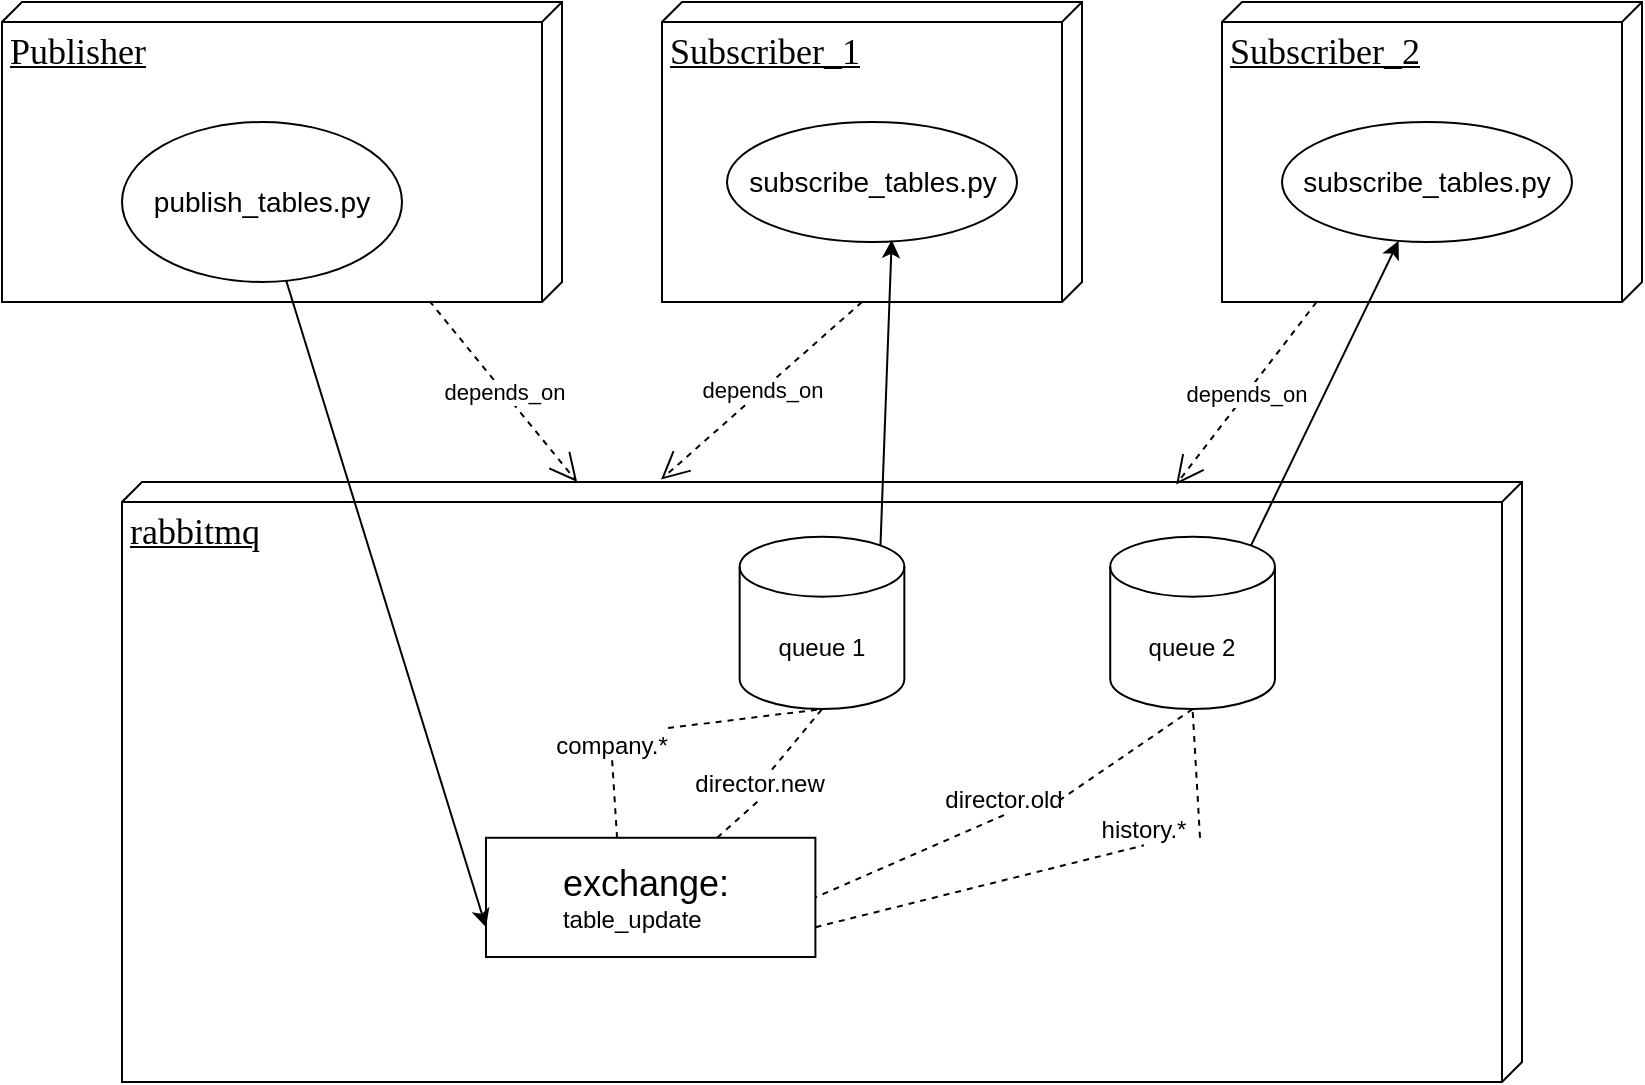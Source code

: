 <mxfile version="14.6.13" type="device"><diagram name="Page-1" id="5f0bae14-7c28-e335-631c-24af17079c00"><mxGraphModel dx="2124" dy="592" grid="1" gridSize="10" guides="1" tooltips="1" connect="1" arrows="1" fold="1" page="1" pageScale="1" pageWidth="1100" pageHeight="850" background="#ffffff" math="0" shadow="0"><root><mxCell id="0"/><mxCell id="1" parent="0"/><mxCell id="RGXtOIfuUZ1kuegpnDHN-4" value="" style="group" parent="1" vertex="1" connectable="0"><mxGeometry x="40" y="410" width="700" height="300" as="geometry"/></mxCell><mxCell id="39150e848f15840c-3" value="&lt;font style=&quot;font-size: 18px&quot;&gt;rabbitmq&lt;/font&gt;" style="verticalAlign=top;align=left;spacingTop=8;spacingLeft=2;spacingRight=12;shape=cube;size=10;direction=south;fontStyle=4;html=1;rounded=0;shadow=0;comic=0;labelBackgroundColor=none;strokeWidth=1;fontFamily=Verdana;fontSize=12" parent="RGXtOIfuUZ1kuegpnDHN-4" vertex="1"><mxGeometry width="700" height="300" as="geometry"/></mxCell><mxCell id="RGXtOIfuUZ1kuegpnDHN-1" value="&lt;div style=&quot;text-align: left&quot;&gt;&lt;span style=&quot;font-size: 18px&quot;&gt;exchange:&amp;nbsp;&lt;/span&gt;&lt;/div&gt;&lt;span&gt;&lt;div style=&quot;text-align: left&quot;&gt;&lt;span&gt;table_update&lt;/span&gt;&lt;/div&gt;&lt;/span&gt;" style="rounded=0;whiteSpace=wrap;html=1;" parent="RGXtOIfuUZ1kuegpnDHN-4" vertex="1"><mxGeometry x="181.997" y="177.887" width="164.706" height="59.61" as="geometry"/></mxCell><mxCell id="RGXtOIfuUZ1kuegpnDHN-17" value="queue 1" style="shape=cylinder3;whiteSpace=wrap;html=1;boundedLbl=1;backgroundOutline=1;size=15;rotation=0;flipV=0;flipH=0;" parent="RGXtOIfuUZ1kuegpnDHN-4" vertex="1"><mxGeometry x="308.826" y="27.319" width="82.348" height="86.225" as="geometry"/></mxCell><mxCell id="RGXtOIfuUZ1kuegpnDHN-18" value="queue 2" style="shape=cylinder3;whiteSpace=wrap;html=1;boundedLbl=1;backgroundOutline=1;size=15;rotation=0;" parent="RGXtOIfuUZ1kuegpnDHN-4" vertex="1"><mxGeometry x="494.116" y="27.319" width="82.348" height="86.225" as="geometry"/></mxCell><mxCell id="RGXtOIfuUZ1kuegpnDHN-21" value="" style="endArrow=none;dashed=1;html=1;entryX=0.5;entryY=1;entryDx=0;entryDy=0;entryPerimeter=0;exitX=1;exitY=0;exitDx=0;exitDy=0;startArrow=none;" parent="RGXtOIfuUZ1kuegpnDHN-4" source="RGXtOIfuUZ1kuegpnDHN-23" target="RGXtOIfuUZ1kuegpnDHN-17" edge="1"><mxGeometry width="50" height="50" relative="1" as="geometry"><mxPoint x="196.0" y="170.315" as="sourcePoint"/><mxPoint x="266" y="132.468" as="targetPoint"/></mxGeometry></mxCell><mxCell id="RGXtOIfuUZ1kuegpnDHN-23" value="&lt;div style=&quot;line-height: 22px&quot;&gt;company.*&lt;/div&gt;" style="text;html=1;strokeColor=none;fillColor=none;align=center;verticalAlign=middle;whiteSpace=wrap;rounded=0;" parent="RGXtOIfuUZ1kuegpnDHN-4" vertex="1"><mxGeometry x="217.0" y="123.006" width="56.0" height="15.139" as="geometry"/></mxCell><mxCell id="RGXtOIfuUZ1kuegpnDHN-24" value="" style="endArrow=none;dashed=1;html=1;entryX=0.5;entryY=1;entryDx=0;entryDy=0;entryPerimeter=0;exitX=0.398;exitY=0.003;exitDx=0;exitDy=0;exitPerimeter=0;" parent="RGXtOIfuUZ1kuegpnDHN-4" source="RGXtOIfuUZ1kuegpnDHN-1" target="RGXtOIfuUZ1kuegpnDHN-23" edge="1"><mxGeometry width="50" height="50" relative="1" as="geometry"><mxPoint x="500.703" y="484.454" as="sourcePoint"/><mxPoint x="574" y="435.25" as="targetPoint"/></mxGeometry></mxCell><mxCell id="RGXtOIfuUZ1kuegpnDHN-25" value="" style="endArrow=none;dashed=1;html=1;entryX=0.5;entryY=1;entryDx=0;entryDy=0;entryPerimeter=0;startArrow=none;" parent="RGXtOIfuUZ1kuegpnDHN-4" source="RGXtOIfuUZ1kuegpnDHN-26" target="RGXtOIfuUZ1kuegpnDHN-17" edge="1"><mxGeometry width="50" height="50" relative="1" as="geometry"><mxPoint x="266" y="170.315" as="sourcePoint"/><mxPoint x="406.0" y="170.315" as="targetPoint"/></mxGeometry></mxCell><mxCell id="RGXtOIfuUZ1kuegpnDHN-26" value="director.new" style="text;html=1;strokeColor=none;fillColor=none;align=center;verticalAlign=middle;whiteSpace=wrap;rounded=0;" parent="RGXtOIfuUZ1kuegpnDHN-4" vertex="1"><mxGeometry x="290.696" y="143.822" width="56.0" height="15.139" as="geometry"/></mxCell><mxCell id="RGXtOIfuUZ1kuegpnDHN-27" value="" style="endArrow=none;dashed=1;html=1;entryX=0.5;entryY=1;entryDx=0;entryDy=0;entryPerimeter=0;" parent="RGXtOIfuUZ1kuegpnDHN-4" source="RGXtOIfuUZ1kuegpnDHN-1" target="RGXtOIfuUZ1kuegpnDHN-26" edge="1"><mxGeometry width="50" height="50" relative="1" as="geometry"><mxPoint x="490.0" y="492.022" as="sourcePoint"/><mxPoint x="574" y="435.25" as="targetPoint"/></mxGeometry></mxCell><mxCell id="RGXtOIfuUZ1kuegpnDHN-29" value="" style="endArrow=none;dashed=1;html=1;entryX=1;entryY=0.5;entryDx=0;entryDy=0;exitX=0.5;exitY=1;exitDx=0;exitDy=0;exitPerimeter=0;startArrow=none;" parent="RGXtOIfuUZ1kuegpnDHN-4" source="RGXtOIfuUZ1kuegpnDHN-30" target="RGXtOIfuUZ1kuegpnDHN-1" edge="1"><mxGeometry width="50" height="50" relative="1" as="geometry"><mxPoint x="455.0" y="181.67" as="sourcePoint"/><mxPoint x="525" y="143.822" as="targetPoint"/></mxGeometry></mxCell><mxCell id="RGXtOIfuUZ1kuegpnDHN-30" value="director.old" style="text;html=1;strokeColor=none;fillColor=none;align=center;verticalAlign=middle;whiteSpace=wrap;rounded=0;" parent="RGXtOIfuUZ1kuegpnDHN-4" vertex="1"><mxGeometry x="413.0" y="151.391" width="56.0" height="15.139" as="geometry"/></mxCell><mxCell id="RGXtOIfuUZ1kuegpnDHN-31" value="" style="endArrow=none;dashed=1;html=1;entryX=1;entryY=0.5;entryDx=0;entryDy=0;exitX=0.5;exitY=1;exitDx=0;exitDy=0;exitPerimeter=0;" parent="RGXtOIfuUZ1kuegpnDHN-4" source="RGXtOIfuUZ1kuegpnDHN-18" target="RGXtOIfuUZ1kuegpnDHN-30" edge="1"><mxGeometry width="50" height="50" relative="1" as="geometry"><mxPoint x="766.29" y="446.605" as="sourcePoint"/><mxPoint x="577.703" y="540.753" as="targetPoint"/></mxGeometry></mxCell><mxCell id="RGXtOIfuUZ1kuegpnDHN-32" value="" style="endArrow=none;dashed=1;html=1;entryX=0.5;entryY=1;entryDx=0;entryDy=0;entryPerimeter=0;exitX=1;exitY=0.75;exitDx=0;exitDy=0;startArrow=none;" parent="RGXtOIfuUZ1kuegpnDHN-4" source="RGXtOIfuUZ1kuegpnDHN-33" target="RGXtOIfuUZ1kuegpnDHN-18" edge="1"><mxGeometry width="50" height="50" relative="1" as="geometry"><mxPoint x="483.0" y="204.378" as="sourcePoint"/><mxPoint x="553" y="166.531" as="targetPoint"/></mxGeometry></mxCell><mxCell id="RGXtOIfuUZ1kuegpnDHN-33" value="history.*" style="text;html=1;strokeColor=none;fillColor=none;align=center;verticalAlign=middle;whiteSpace=wrap;rounded=0;" parent="RGXtOIfuUZ1kuegpnDHN-4" vertex="1"><mxGeometry x="483.0" y="166.531" width="56.0" height="15.139" as="geometry"/></mxCell><mxCell id="RGXtOIfuUZ1kuegpnDHN-34" value="" style="endArrow=none;dashed=1;html=1;entryX=0.5;entryY=1;entryDx=0;entryDy=0;entryPerimeter=0;exitX=1;exitY=0.75;exitDx=0;exitDy=0;" parent="RGXtOIfuUZ1kuegpnDHN-4" source="RGXtOIfuUZ1kuegpnDHN-1" target="RGXtOIfuUZ1kuegpnDHN-33" edge="1"><mxGeometry width="50" height="50" relative="1" as="geometry"><mxPoint x="577.703" y="555.656" as="sourcePoint"/><mxPoint x="766.29" y="446.605" as="targetPoint"/></mxGeometry></mxCell><mxCell id="RGXtOIfuUZ1kuegpnDHN-8" value="depends_on" style="endArrow=open;endSize=12;dashed=1;html=1;exitX=0;exitY=0;exitDx=150;exitDy=110;exitPerimeter=0;entryX=-0.004;entryY=0.615;entryDx=0;entryDy=0;entryPerimeter=0;" parent="1" source="39150e848f15840c-2" target="39150e848f15840c-3" edge="1"><mxGeometry width="160" relative="1" as="geometry"><mxPoint x="341.19" y="310" as="sourcePoint"/><mxPoint x="448.81" y="386.2" as="targetPoint"/></mxGeometry></mxCell><mxCell id="RGXtOIfuUZ1kuegpnDHN-9" value="depends_on" style="endArrow=open;endSize=12;dashed=1;html=1;entryX=0.004;entryY=0.247;entryDx=0;entryDy=0;entryPerimeter=0;" parent="1" source="RGXtOIfuUZ1kuegpnDHN-2" target="39150e848f15840c-3" edge="1"><mxGeometry width="160" relative="1" as="geometry"><mxPoint x="641.19" y="330" as="sourcePoint"/><mxPoint x="748.81" y="406.2" as="targetPoint"/></mxGeometry></mxCell><mxCell id="RGXtOIfuUZ1kuegpnDHN-10" value="depends_on" style="endArrow=open;endSize=12;dashed=1;html=1;exitX=0.996;exitY=0.237;exitDx=0;exitDy=0;exitPerimeter=0;" parent="1" source="39150e848f15840c-1" target="39150e848f15840c-3" edge="1"><mxGeometry width="160" relative="1" as="geometry"><mxPoint x="420" y="330" as="sourcePoint"/><mxPoint x="290" y="450" as="targetPoint"/></mxGeometry></mxCell><mxCell id="RGXtOIfuUZ1kuegpnDHN-13" value="" style="group" parent="1" vertex="1" connectable="0"><mxGeometry x="310" y="170" width="210" height="150" as="geometry"/></mxCell><mxCell id="39150e848f15840c-2" value="&lt;font style=&quot;font-size: 18px&quot;&gt;Subscriber_1&lt;/font&gt;" style="verticalAlign=top;align=left;spacingTop=8;spacingLeft=2;spacingRight=12;shape=cube;size=10;direction=south;fontStyle=4;html=1;rounded=0;shadow=0;comic=0;labelBackgroundColor=none;strokeWidth=1;fontFamily=Verdana;fontSize=12" parent="RGXtOIfuUZ1kuegpnDHN-13" vertex="1"><mxGeometry width="210" height="150" as="geometry"/></mxCell><mxCell id="RGXtOIfuUZ1kuegpnDHN-12" value="&lt;font style=&quot;font-size: 14px&quot;&gt;subscribe_tables.py&lt;/font&gt;" style="ellipse;whiteSpace=wrap;html=1;" parent="RGXtOIfuUZ1kuegpnDHN-13" vertex="1"><mxGeometry x="32.5" y="60" width="145" height="60" as="geometry"/></mxCell><mxCell id="RGXtOIfuUZ1kuegpnDHN-14" value="" style="group" parent="1" vertex="1" connectable="0"><mxGeometry x="590" y="170" width="210" height="150" as="geometry"/></mxCell><mxCell id="RGXtOIfuUZ1kuegpnDHN-2" value="&lt;font style=&quot;font-size: 18px&quot;&gt;Subscriber_2&lt;/font&gt;" style="verticalAlign=top;align=left;spacingTop=8;spacingLeft=2;spacingRight=12;shape=cube;size=10;direction=south;fontStyle=4;html=1;rounded=0;shadow=0;comic=0;labelBackgroundColor=none;strokeWidth=1;fontFamily=Verdana;fontSize=12" parent="RGXtOIfuUZ1kuegpnDHN-14" vertex="1"><mxGeometry width="210" height="150" as="geometry"/></mxCell><mxCell id="RGXtOIfuUZ1kuegpnDHN-11" value="&lt;font style=&quot;font-size: 14px&quot;&gt;subscribe_tables.py&lt;/font&gt;" style="ellipse;whiteSpace=wrap;html=1;" parent="RGXtOIfuUZ1kuegpnDHN-14" vertex="1"><mxGeometry x="30" y="60" width="145" height="60" as="geometry"/></mxCell><mxCell id="RGXtOIfuUZ1kuegpnDHN-16" value="" style="group" parent="1" vertex="1" connectable="0"><mxGeometry x="-20" y="170" width="280" height="150" as="geometry"/></mxCell><mxCell id="39150e848f15840c-1" value="&lt;font style=&quot;font-size: 18px&quot;&gt;Publisher&lt;/font&gt;" style="verticalAlign=top;align=left;spacingTop=8;spacingLeft=2;spacingRight=12;shape=cube;size=10;direction=south;fontStyle=4;html=1;rounded=0;shadow=0;comic=0;labelBackgroundColor=none;strokeWidth=1;fontFamily=Verdana;fontSize=12" parent="RGXtOIfuUZ1kuegpnDHN-16" vertex="1"><mxGeometry width="280" height="150" as="geometry"/></mxCell><mxCell id="RGXtOIfuUZ1kuegpnDHN-15" value="&lt;font style=&quot;font-size: 14px&quot;&gt;publish_tables.py&lt;/font&gt;" style="ellipse;whiteSpace=wrap;html=1;" parent="RGXtOIfuUZ1kuegpnDHN-16" vertex="1"><mxGeometry x="60" y="60" width="140" height="80" as="geometry"/></mxCell><mxCell id="RGXtOIfuUZ1kuegpnDHN-35" value="" style="endArrow=classic;html=1;exitX=0.855;exitY=0;exitDx=0;exitDy=4.35;exitPerimeter=0;" parent="1" source="RGXtOIfuUZ1kuegpnDHN-18" target="RGXtOIfuUZ1kuegpnDHN-11" edge="1"><mxGeometry width="50" height="50" relative="1" as="geometry"><mxPoint x="720" y="450" as="sourcePoint"/><mxPoint x="770" y="400" as="targetPoint"/></mxGeometry></mxCell><mxCell id="RGXtOIfuUZ1kuegpnDHN-36" value="" style="endArrow=classic;html=1;entryX=0.568;entryY=0.983;entryDx=0;entryDy=0;entryPerimeter=0;exitX=0.855;exitY=0;exitDx=0;exitDy=4.35;exitPerimeter=0;" parent="1" source="RGXtOIfuUZ1kuegpnDHN-17" target="RGXtOIfuUZ1kuegpnDHN-12" edge="1"><mxGeometry width="50" height="50" relative="1" as="geometry"><mxPoint x="460" y="390" as="sourcePoint"/><mxPoint x="430" y="310" as="targetPoint"/></mxGeometry></mxCell><mxCell id="RGXtOIfuUZ1kuegpnDHN-37" value="" style="endArrow=classic;html=1;entryX=0;entryY=0.75;entryDx=0;entryDy=0;" parent="1" source="RGXtOIfuUZ1kuegpnDHN-15" target="RGXtOIfuUZ1kuegpnDHN-1" edge="1"><mxGeometry width="50" height="50" relative="1" as="geometry"><mxPoint x="90" y="460" as="sourcePoint"/><mxPoint x="140" y="410" as="targetPoint"/></mxGeometry></mxCell></root></mxGraphModel></diagram></mxfile>